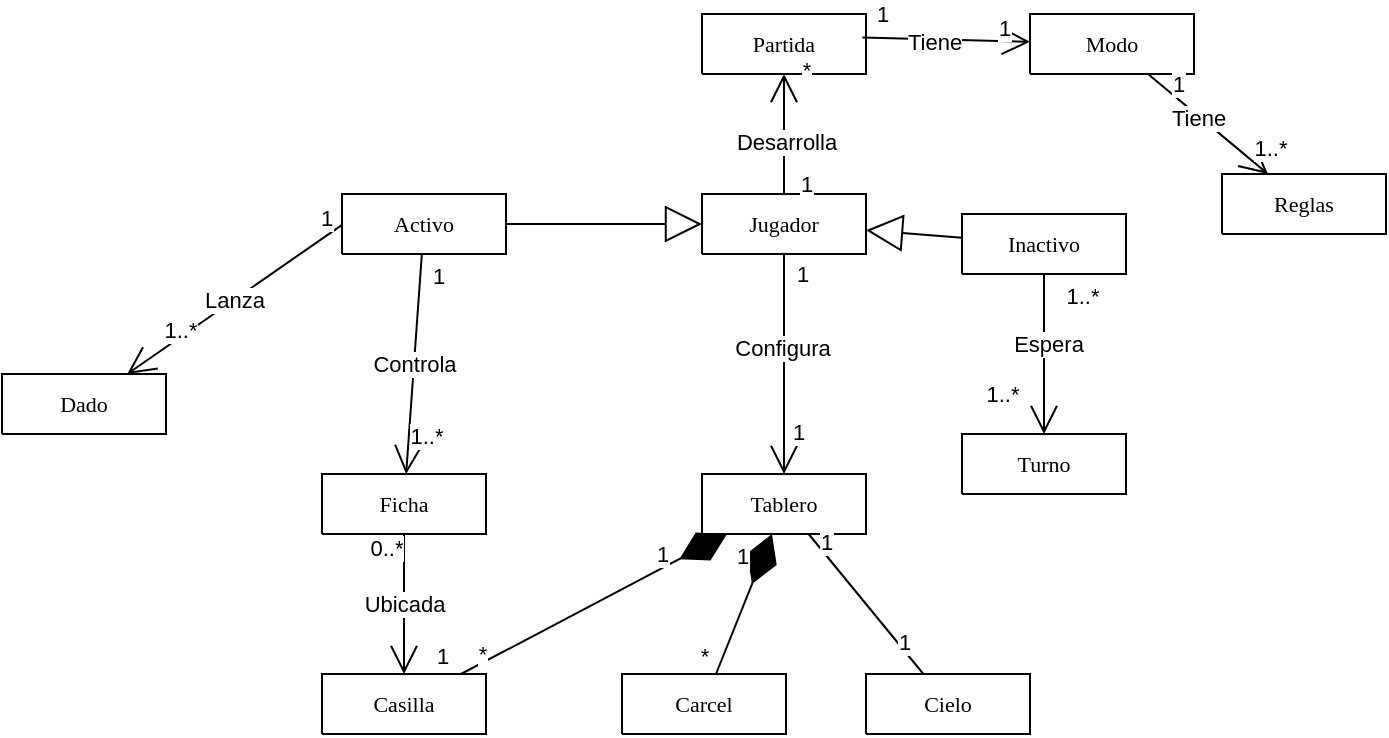 <mxfile version="21.3.8" type="github">
  <diagram id="XMwrWmoNUrTni26uysBv" name="Página-1">
    <mxGraphModel dx="1644" dy="1641" grid="1" gridSize="10" guides="1" tooltips="1" connect="1" arrows="1" fold="1" page="1" pageScale="1" pageWidth="827" pageHeight="1169" background="none" math="0" shadow="0">
      <root>
        <mxCell id="0" />
        <mxCell id="1" parent="0" />
        <mxCell id="9IX5NWJ7heMDqvXkrwjq-1" value="&lt;font style=&quot;font-size:11px;font-family:Calibri;color:#000000;direction:ltr;letter-spacing:0px;line-height:120%;opacity:1&quot;&gt;Turno&lt;br&gt;&lt;/font&gt;" style="verticalAlign=middle;align=center;vsdxID=7;fillColor=#FFFFFF;gradientColor=none;shape=stencil(nZBLDoAgDERP0z3SIyjew0SURgSD+Lu9kMZoXLhwN9O+tukAlrNpJg1SzDH4QW/URgNYgZTkjA4UkwJUgGXng+6DX1zLfmoymdXo17xh5zmRJ6Q42BWCfc2oJfdAr+Yv+AP9Cb7OJ3H/2JG1HNGz/84klThPVCc=);strokeColor=#000000;spacingTop=-1;spacingBottom=-1;spacingLeft=-1;spacingRight=-1;labelBackgroundColor=none;rounded=0;html=1;whiteSpace=wrap;" parent="1" vertex="1">
          <mxGeometry x="-290" y="-610" width="82" height="30" as="geometry" />
        </mxCell>
        <mxCell id="9IX5NWJ7heMDqvXkrwjq-2" value="&lt;font style=&quot;font-size:11px;font-family:Calibri;color:#000000;direction:ltr;letter-spacing:0px;line-height:120%;opacity:1&quot;&gt;Ficha&lt;br&gt;&lt;/font&gt;" style="verticalAlign=middle;align=center;vsdxID=7;fillColor=#FFFFFF;gradientColor=none;shape=stencil(nZBLDoAgDERP0z3SIyjew0SURgSD+Lu9kMZoXLhwN9O+tukAlrNpJg1SzDH4QW/URgNYgZTkjA4UkwJUgGXng+6DX1zLfmoymdXo17xh5zmRJ6Q42BWCfc2oJfdAr+Yv+AP9Cb7OJ3H/2JG1HNGz/84klThPVCc=);strokeColor=#000000;spacingTop=-1;spacingBottom=-1;spacingLeft=-1;spacingRight=-1;labelBackgroundColor=none;rounded=0;html=1;whiteSpace=wrap;" parent="1" vertex="1">
          <mxGeometry x="-610" y="-590" width="82" height="30" as="geometry" />
        </mxCell>
        <mxCell id="9IX5NWJ7heMDqvXkrwjq-3" value="&lt;font style=&quot;font-size:11px;font-family:Calibri;color:#000000;direction:ltr;letter-spacing:0px;line-height:120%;opacity:1&quot;&gt;Dado&lt;br&gt;&lt;/font&gt;" style="verticalAlign=middle;align=center;vsdxID=7;fillColor=#FFFFFF;gradientColor=none;shape=stencil(nZBLDoAgDERP0z3SIyjew0SURgSD+Lu9kMZoXLhwN9O+tukAlrNpJg1SzDH4QW/URgNYgZTkjA4UkwJUgGXng+6DX1zLfmoymdXo17xh5zmRJ6Q42BWCfc2oJfdAr+Yv+AP9Cb7OJ3H/2JG1HNGz/84klThPVCc=);strokeColor=#000000;spacingTop=-1;spacingBottom=-1;spacingLeft=-1;spacingRight=-1;labelBackgroundColor=none;rounded=0;html=1;whiteSpace=wrap;" parent="1" vertex="1">
          <mxGeometry x="-770" y="-640" width="82" height="30" as="geometry" />
        </mxCell>
        <mxCell id="9IX5NWJ7heMDqvXkrwjq-4" value="&lt;font style=&quot;font-size:11px;font-family:Calibri;color:#000000;direction:ltr;letter-spacing:0px;line-height:120%;opacity:1&quot;&gt;Tablero&lt;br&gt;&lt;/font&gt;" style="verticalAlign=middle;align=center;vsdxID=7;fillColor=#FFFFFF;gradientColor=none;shape=stencil(nZBLDoAgDERP0z3SIyjew0SURgSD+Lu9kMZoXLhwN9O+tukAlrNpJg1SzDH4QW/URgNYgZTkjA4UkwJUgGXng+6DX1zLfmoymdXo17xh5zmRJ6Q42BWCfc2oJfdAr+Yv+AP9Cb7OJ3H/2JG1HNGz/84klThPVCc=);strokeColor=#000000;spacingTop=-1;spacingBottom=-1;spacingLeft=-1;spacingRight=-1;labelBackgroundColor=none;rounded=0;html=1;whiteSpace=wrap;" parent="1" vertex="1">
          <mxGeometry x="-420" y="-590" width="82" height="30" as="geometry" />
        </mxCell>
        <mxCell id="9IX5NWJ7heMDqvXkrwjq-5" value="&lt;font style=&quot;font-size:11px;font-family:Calibri;color:#000000;direction:ltr;letter-spacing:0px;line-height:120%;opacity:1&quot;&gt;Jugador&lt;br&gt;&lt;/font&gt;" style="verticalAlign=middle;align=center;vsdxID=7;fillColor=#FFFFFF;gradientColor=none;shape=stencil(nZBLDoAgDERP0z3SIyjew0SURgSD+Lu9kMZoXLhwN9O+tukAlrNpJg1SzDH4QW/URgNYgZTkjA4UkwJUgGXng+6DX1zLfmoymdXo17xh5zmRJ6Q42BWCfc2oJfdAr+Yv+AP9Cb7OJ3H/2JG1HNGz/84klThPVCc=);strokeColor=#000000;spacingTop=-1;spacingBottom=-1;spacingLeft=-1;spacingRight=-1;labelBackgroundColor=none;rounded=0;html=1;whiteSpace=wrap;" parent="1" vertex="1">
          <mxGeometry x="-420" y="-730" width="82" height="30" as="geometry" />
        </mxCell>
        <mxCell id="9IX5NWJ7heMDqvXkrwjq-6" value="" style="endArrow=block;endSize=16;endFill=0;html=1;rounded=0;" parent="1" source="9IX5NWJ7heMDqvXkrwjq-9" target="9IX5NWJ7heMDqvXkrwjq-5" edge="1">
          <mxGeometry width="160" relative="1" as="geometry">
            <mxPoint x="-510" y="-760" as="sourcePoint" />
            <mxPoint x="-400" y="-710" as="targetPoint" />
          </mxGeometry>
        </mxCell>
        <mxCell id="9IX5NWJ7heMDqvXkrwjq-7" value="" style="endArrow=block;endSize=16;endFill=0;html=1;rounded=0;" parent="1" source="9IX5NWJ7heMDqvXkrwjq-8" target="9IX5NWJ7heMDqvXkrwjq-5" edge="1">
          <mxGeometry width="160" relative="1" as="geometry">
            <mxPoint x="-520" y="-700" as="sourcePoint" />
            <mxPoint x="-400" y="-690" as="targetPoint" />
          </mxGeometry>
        </mxCell>
        <mxCell id="9IX5NWJ7heMDqvXkrwjq-8" value="&lt;font style=&quot;font-size:11px;font-family:Calibri;color:#000000;direction:ltr;letter-spacing:0px;line-height:120%;opacity:1&quot;&gt;Activo&lt;br&gt;&lt;/font&gt;" style="verticalAlign=middle;align=center;vsdxID=7;fillColor=#FFFFFF;gradientColor=none;shape=stencil(nZBLDoAgDERP0z3SIyjew0SURgSD+Lu9kMZoXLhwN9O+tukAlrNpJg1SzDH4QW/URgNYgZTkjA4UkwJUgGXng+6DX1zLfmoymdXo17xh5zmRJ6Q42BWCfc2oJfdAr+Yv+AP9Cb7OJ3H/2JG1HNGz/84klThPVCc=);strokeColor=#000000;spacingTop=-1;spacingBottom=-1;spacingLeft=-1;spacingRight=-1;labelBackgroundColor=none;rounded=0;html=1;whiteSpace=wrap;" parent="1" vertex="1">
          <mxGeometry x="-600" y="-730" width="82" height="30" as="geometry" />
        </mxCell>
        <mxCell id="9IX5NWJ7heMDqvXkrwjq-9" value="&lt;font style=&quot;font-size:11px;font-family:Calibri;color:#000000;direction:ltr;letter-spacing:0px;line-height:120%;opacity:1&quot;&gt;Inactivo&lt;br&gt;&lt;/font&gt;" style="verticalAlign=middle;align=center;vsdxID=7;fillColor=#FFFFFF;gradientColor=none;shape=stencil(nZBLDoAgDERP0z3SIyjew0SURgSD+Lu9kMZoXLhwN9O+tukAlrNpJg1SzDH4QW/URgNYgZTkjA4UkwJUgGXng+6DX1zLfmoymdXo17xh5zmRJ6Q42BWCfc2oJfdAr+Yv+AP9Cb7OJ3H/2JG1HNGz/84klThPVCc=);strokeColor=#000000;spacingTop=-1;spacingBottom=-1;spacingLeft=-1;spacingRight=-1;labelBackgroundColor=none;rounded=0;html=1;whiteSpace=wrap;" parent="1" vertex="1">
          <mxGeometry x="-290" y="-720" width="82" height="30" as="geometry" />
        </mxCell>
        <mxCell id="9IX5NWJ7heMDqvXkrwjq-10" value="" style="endArrow=diamondThin;endFill=1;endSize=24;html=1;rounded=0;" parent="1" source="9IX5NWJ7heMDqvXkrwjq-13" target="9IX5NWJ7heMDqvXkrwjq-4" edge="1">
          <mxGeometry width="160" relative="1" as="geometry">
            <mxPoint x="-560" y="-540" as="sourcePoint" />
            <mxPoint x="-450" y="-520" as="targetPoint" />
          </mxGeometry>
        </mxCell>
        <mxCell id="9IX5NWJ7heMDqvXkrwjq-11" value="1" style="edgeLabel;html=1;align=center;verticalAlign=middle;resizable=0;points=[];" parent="9IX5NWJ7heMDqvXkrwjq-10" connectable="0" vertex="1">
          <mxGeometry x="0.664" y="2" relative="1" as="geometry">
            <mxPoint x="-9" as="offset" />
          </mxGeometry>
        </mxCell>
        <mxCell id="9IX5NWJ7heMDqvXkrwjq-12" value="*" style="edgeLabel;html=1;align=center;verticalAlign=middle;resizable=0;points=[];" parent="9IX5NWJ7heMDqvXkrwjq-10" connectable="0" vertex="1">
          <mxGeometry x="-0.679" y="2" relative="1" as="geometry">
            <mxPoint x="-10" y="3" as="offset" />
          </mxGeometry>
        </mxCell>
        <mxCell id="9IX5NWJ7heMDqvXkrwjq-13" value="&lt;font style=&quot;font-size:11px;font-family:Calibri;color:#000000;direction:ltr;letter-spacing:0px;line-height:120%;opacity:1&quot;&gt;Casilla&lt;br&gt;&lt;/font&gt;" style="verticalAlign=middle;align=center;vsdxID=7;fillColor=#FFFFFF;gradientColor=none;shape=stencil(nZBLDoAgDERP0z3SIyjew0SURgSD+Lu9kMZoXLhwN9O+tukAlrNpJg1SzDH4QW/URgNYgZTkjA4UkwJUgGXng+6DX1zLfmoymdXo17xh5zmRJ6Q42BWCfc2oJfdAr+Yv+AP9Cb7OJ3H/2JG1HNGz/84klThPVCc=);strokeColor=#000000;spacingTop=-1;spacingBottom=-1;spacingLeft=-1;spacingRight=-1;labelBackgroundColor=none;rounded=0;html=1;whiteSpace=wrap;" parent="1" vertex="1">
          <mxGeometry x="-610" y="-490" width="82" height="30" as="geometry" />
        </mxCell>
        <mxCell id="9IX5NWJ7heMDqvXkrwjq-14" value="Controla" style="endArrow=open;endFill=1;endSize=12;html=1;rounded=0;" parent="1" source="9IX5NWJ7heMDqvXkrwjq-8" target="9IX5NWJ7heMDqvXkrwjq-2" edge="1">
          <mxGeometry width="160" relative="1" as="geometry">
            <mxPoint x="-340" y="-650" as="sourcePoint" />
            <mxPoint x="-180" y="-650" as="targetPoint" />
          </mxGeometry>
        </mxCell>
        <mxCell id="9IX5NWJ7heMDqvXkrwjq-15" value="1..*" style="edgeLabel;html=1;align=center;verticalAlign=middle;resizable=0;points=[];" parent="9IX5NWJ7heMDqvXkrwjq-14" connectable="0" vertex="1">
          <mxGeometry x="0.775" y="3" relative="1" as="geometry">
            <mxPoint x="6" y="-7" as="offset" />
          </mxGeometry>
        </mxCell>
        <mxCell id="9IX5NWJ7heMDqvXkrwjq-16" value="1" style="edgeLabel;html=1;align=center;verticalAlign=middle;resizable=0;points=[];" parent="9IX5NWJ7heMDqvXkrwjq-14" connectable="0" vertex="1">
          <mxGeometry x="-0.811" relative="1" as="geometry">
            <mxPoint x="9" as="offset" />
          </mxGeometry>
        </mxCell>
        <mxCell id="9IX5NWJ7heMDqvXkrwjq-17" value="Ubicada" style="endArrow=open;endFill=1;endSize=12;html=1;rounded=0;" parent="1" source="9IX5NWJ7heMDqvXkrwjq-2" target="9IX5NWJ7heMDqvXkrwjq-13" edge="1">
          <mxGeometry width="160" relative="1" as="geometry">
            <mxPoint x="-390" y="-555" as="sourcePoint" />
            <mxPoint x="-390" y="-475" as="targetPoint" />
            <mxPoint as="offset" />
          </mxGeometry>
        </mxCell>
        <mxCell id="9IX5NWJ7heMDqvXkrwjq-18" value="1" style="edgeLabel;html=1;align=center;verticalAlign=middle;resizable=0;points=[];" parent="9IX5NWJ7heMDqvXkrwjq-17" connectable="0" vertex="1">
          <mxGeometry x="0.775" y="3" relative="1" as="geometry">
            <mxPoint x="16" y="-1" as="offset" />
          </mxGeometry>
        </mxCell>
        <mxCell id="9IX5NWJ7heMDqvXkrwjq-19" value="0..*" style="edgeLabel;html=1;align=center;verticalAlign=middle;resizable=0;points=[];" parent="9IX5NWJ7heMDqvXkrwjq-17" connectable="0" vertex="1">
          <mxGeometry x="-0.811" relative="1" as="geometry">
            <mxPoint x="-9" as="offset" />
          </mxGeometry>
        </mxCell>
        <mxCell id="9IX5NWJ7heMDqvXkrwjq-20" value="" style="endArrow=open;endFill=1;endSize=12;html=1;rounded=0;" parent="1" source="9IX5NWJ7heMDqvXkrwjq-9" target="9IX5NWJ7heMDqvXkrwjq-1" edge="1">
          <mxGeometry width="160" relative="1" as="geometry">
            <mxPoint x="-528" y="-805" as="sourcePoint" />
            <mxPoint x="-368" y="-805" as="targetPoint" />
          </mxGeometry>
        </mxCell>
        <mxCell id="9IX5NWJ7heMDqvXkrwjq-21" value="Espera" style="edgeLabel;html=1;align=center;verticalAlign=middle;resizable=0;points=[];" parent="9IX5NWJ7heMDqvXkrwjq-20" connectable="0" vertex="1">
          <mxGeometry x="-0.121" y="2" relative="1" as="geometry">
            <mxPoint as="offset" />
          </mxGeometry>
        </mxCell>
        <mxCell id="9IX5NWJ7heMDqvXkrwjq-22" value="1..*" style="edgeLabel;html=1;align=center;verticalAlign=middle;resizable=0;points=[];" parent="9IX5NWJ7heMDqvXkrwjq-20" connectable="0" vertex="1">
          <mxGeometry x="0.799" y="-1" relative="1" as="geometry">
            <mxPoint x="-20" y="-12" as="offset" />
          </mxGeometry>
        </mxCell>
        <mxCell id="9IX5NWJ7heMDqvXkrwjq-23" value="1..*" style="edgeLabel;html=1;align=center;verticalAlign=middle;resizable=0;points=[];" parent="9IX5NWJ7heMDqvXkrwjq-20" connectable="0" vertex="1">
          <mxGeometry x="-0.939" y="1" relative="1" as="geometry">
            <mxPoint x="18" y="8" as="offset" />
          </mxGeometry>
        </mxCell>
        <mxCell id="9IX5NWJ7heMDqvXkrwjq-24" value="Lanza" style="endArrow=open;endFill=1;endSize=12;html=1;rounded=0;exitX=-0.002;exitY=0.519;exitDx=0;exitDy=0;exitPerimeter=0;" parent="1" source="9IX5NWJ7heMDqvXkrwjq-8" target="9IX5NWJ7heMDqvXkrwjq-3" edge="1">
          <mxGeometry x="0.002" width="160" relative="1" as="geometry">
            <mxPoint x="-640" y="-690" as="sourcePoint" />
            <mxPoint x="-640" y="-610" as="targetPoint" />
            <mxPoint as="offset" />
          </mxGeometry>
        </mxCell>
        <mxCell id="9IX5NWJ7heMDqvXkrwjq-25" value="1..*" style="edgeLabel;html=1;align=center;verticalAlign=middle;resizable=0;points=[];" parent="9IX5NWJ7heMDqvXkrwjq-24" connectable="0" vertex="1">
          <mxGeometry x="0.775" y="3" relative="1" as="geometry">
            <mxPoint x="12" y="-16" as="offset" />
          </mxGeometry>
        </mxCell>
        <mxCell id="9IX5NWJ7heMDqvXkrwjq-26" value="1" style="edgeLabel;html=1;align=center;verticalAlign=middle;resizable=0;points=[];" parent="9IX5NWJ7heMDqvXkrwjq-24" connectable="0" vertex="1">
          <mxGeometry x="-0.811" relative="1" as="geometry">
            <mxPoint x="2" y="-11" as="offset" />
          </mxGeometry>
        </mxCell>
        <mxCell id="9IX5NWJ7heMDqvXkrwjq-27" value="" style="endArrow=open;endFill=1;endSize=12;html=1;rounded=0;" parent="1" source="9IX5NWJ7heMDqvXkrwjq-5" target="9IX5NWJ7heMDqvXkrwjq-4" edge="1">
          <mxGeometry width="160" relative="1" as="geometry">
            <mxPoint x="-349" y="-710" as="sourcePoint" />
            <mxPoint x="-349" y="-550" as="targetPoint" />
          </mxGeometry>
        </mxCell>
        <mxCell id="9IX5NWJ7heMDqvXkrwjq-28" value="1" style="edgeLabel;html=1;align=center;verticalAlign=middle;resizable=0;points=[];" parent="9IX5NWJ7heMDqvXkrwjq-27" connectable="0" vertex="1">
          <mxGeometry x="-0.815" y="-1" relative="1" as="geometry">
            <mxPoint x="10" as="offset" />
          </mxGeometry>
        </mxCell>
        <mxCell id="9IX5NWJ7heMDqvXkrwjq-29" value="1" style="edgeLabel;html=1;align=center;verticalAlign=middle;resizable=0;points=[];" parent="9IX5NWJ7heMDqvXkrwjq-27" connectable="0" vertex="1">
          <mxGeometry x="0.775" y="-2" relative="1" as="geometry">
            <mxPoint x="9" y="-9" as="offset" />
          </mxGeometry>
        </mxCell>
        <mxCell id="9IX5NWJ7heMDqvXkrwjq-30" value="Configura" style="edgeLabel;html=1;align=center;verticalAlign=middle;resizable=0;points=[];" parent="9IX5NWJ7heMDqvXkrwjq-27" connectable="0" vertex="1">
          <mxGeometry x="-0.141" y="-1" relative="1" as="geometry">
            <mxPoint as="offset" />
          </mxGeometry>
        </mxCell>
        <mxCell id="9IX5NWJ7heMDqvXkrwjq-31" value="&lt;font style=&quot;font-size:11px;font-family:Calibri;color:#000000;direction:ltr;letter-spacing:0px;line-height:120%;opacity:1&quot;&gt;Cielo&lt;br&gt;&lt;/font&gt;" style="verticalAlign=middle;align=center;vsdxID=7;fillColor=#FFFFFF;gradientColor=none;shape=stencil(nZBLDoAgDERP0z3SIyjew0SURgSD+Lu9kMZoXLhwN9O+tukAlrNpJg1SzDH4QW/URgNYgZTkjA4UkwJUgGXng+6DX1zLfmoymdXo17xh5zmRJ6Q42BWCfc2oJfdAr+Yv+AP9Cb7OJ3H/2JG1HNGz/84klThPVCc=);strokeColor=#000000;spacingTop=-1;spacingBottom=-1;spacingLeft=-1;spacingRight=-1;labelBackgroundColor=none;rounded=0;html=1;whiteSpace=wrap;" parent="1" vertex="1">
          <mxGeometry x="-338" y="-490" width="82" height="30" as="geometry" />
        </mxCell>
        <mxCell id="9IX5NWJ7heMDqvXkrwjq-32" value="&lt;font style=&quot;font-size:11px;font-family:Calibri;color:#000000;direction:ltr;letter-spacing:0px;line-height:120%;opacity:1&quot;&gt;Carcel&lt;br&gt;&lt;/font&gt;" style="verticalAlign=middle;align=center;vsdxID=7;fillColor=#FFFFFF;gradientColor=none;shape=stencil(nZBLDoAgDERP0z3SIyjew0SURgSD+Lu9kMZoXLhwN9O+tukAlrNpJg1SzDH4QW/URgNYgZTkjA4UkwJUgGXng+6DX1zLfmoymdXo17xh5zmRJ6Q42BWCfc2oJfdAr+Yv+AP9Cb7OJ3H/2JG1HNGz/84klThPVCc=);strokeColor=#000000;spacingTop=-1;spacingBottom=-1;spacingLeft=-1;spacingRight=-1;labelBackgroundColor=none;rounded=0;html=1;whiteSpace=wrap;" parent="1" vertex="1">
          <mxGeometry x="-460" y="-490" width="82" height="30" as="geometry" />
        </mxCell>
        <mxCell id="9IX5NWJ7heMDqvXkrwjq-33" value="" style="endArrow=diamondThin;endFill=1;endSize=24;html=1;rounded=0;" parent="1" source="9IX5NWJ7heMDqvXkrwjq-32" target="9IX5NWJ7heMDqvXkrwjq-4" edge="1">
          <mxGeometry width="160" relative="1" as="geometry">
            <mxPoint x="-420" y="-480" as="sourcePoint" />
            <mxPoint x="-378" y="-550" as="targetPoint" />
          </mxGeometry>
        </mxCell>
        <mxCell id="9IX5NWJ7heMDqvXkrwjq-34" value="1" style="edgeLabel;html=1;align=center;verticalAlign=middle;resizable=0;points=[];" parent="9IX5NWJ7heMDqvXkrwjq-33" connectable="0" vertex="1">
          <mxGeometry x="0.664" y="2" relative="1" as="geometry">
            <mxPoint x="-9" as="offset" />
          </mxGeometry>
        </mxCell>
        <mxCell id="9IX5NWJ7heMDqvXkrwjq-35" value="*" style="edgeLabel;html=1;align=center;verticalAlign=middle;resizable=0;points=[];" parent="9IX5NWJ7heMDqvXkrwjq-33" connectable="0" vertex="1">
          <mxGeometry x="-0.679" y="2" relative="1" as="geometry">
            <mxPoint x="-9" y="3" as="offset" />
          </mxGeometry>
        </mxCell>
        <mxCell id="9IX5NWJ7heMDqvXkrwjq-36" value="" style="endArrow=none;html=1;rounded=0;" parent="1" source="9IX5NWJ7heMDqvXkrwjq-4" target="9IX5NWJ7heMDqvXkrwjq-31" edge="1">
          <mxGeometry relative="1" as="geometry">
            <mxPoint x="-338" y="-575" as="sourcePoint" />
            <mxPoint x="-260" y="-520" as="targetPoint" />
          </mxGeometry>
        </mxCell>
        <mxCell id="9IX5NWJ7heMDqvXkrwjq-37" value="1" style="edgeLabel;html=1;align=center;verticalAlign=middle;resizable=0;points=[];" parent="9IX5NWJ7heMDqvXkrwjq-36" connectable="0" vertex="1">
          <mxGeometry x="-0.757" y="2" relative="1" as="geometry">
            <mxPoint y="-3" as="offset" />
          </mxGeometry>
        </mxCell>
        <mxCell id="9IX5NWJ7heMDqvXkrwjq-38" value="1" style="edgeLabel;html=1;align=center;verticalAlign=middle;resizable=0;points=[];" parent="9IX5NWJ7heMDqvXkrwjq-36" connectable="0" vertex="1">
          <mxGeometry x="0.683" y="-1" relative="1" as="geometry">
            <mxPoint y="-6" as="offset" />
          </mxGeometry>
        </mxCell>
        <mxCell id="9IX5NWJ7heMDqvXkrwjq-42" value="&lt;font style=&quot;font-size:11px;font-family:Calibri;color:#000000;direction:ltr;letter-spacing:0px;line-height:120%;opacity:1&quot;&gt;Partida&lt;br&gt;&lt;/font&gt;" style="verticalAlign=middle;align=center;vsdxID=7;fillColor=#FFFFFF;gradientColor=none;shape=stencil(nZBLDoAgDERP0z3SIyjew0SURgSD+Lu9kMZoXLhwN9O+tukAlrNpJg1SzDH4QW/URgNYgZTkjA4UkwJUgGXng+6DX1zLfmoymdXo17xh5zmRJ6Q42BWCfc2oJfdAr+Yv+AP9Cb7OJ3H/2JG1HNGz/84klThPVCc=);strokeColor=#000000;spacingTop=-1;spacingBottom=-1;spacingLeft=-1;spacingRight=-1;labelBackgroundColor=none;rounded=0;html=1;whiteSpace=wrap;" parent="1" vertex="1">
          <mxGeometry x="-420" y="-820" width="82" height="30" as="geometry" />
        </mxCell>
        <mxCell id="9IX5NWJ7heMDqvXkrwjq-43" value="" style="endArrow=open;endFill=1;endSize=12;html=1;rounded=0;" parent="1" source="9IX5NWJ7heMDqvXkrwjq-5" target="9IX5NWJ7heMDqvXkrwjq-42" edge="1">
          <mxGeometry width="160" relative="1" as="geometry">
            <mxPoint x="-369" y="-680" as="sourcePoint" />
            <mxPoint x="-369" y="-580" as="targetPoint" />
          </mxGeometry>
        </mxCell>
        <mxCell id="9IX5NWJ7heMDqvXkrwjq-44" value="1" style="edgeLabel;html=1;align=center;verticalAlign=middle;resizable=0;points=[];" parent="9IX5NWJ7heMDqvXkrwjq-43" connectable="0" vertex="1">
          <mxGeometry x="-0.815" y="-1" relative="1" as="geometry">
            <mxPoint x="10" as="offset" />
          </mxGeometry>
        </mxCell>
        <mxCell id="9IX5NWJ7heMDqvXkrwjq-45" value="*" style="edgeLabel;html=1;align=center;verticalAlign=middle;resizable=0;points=[];" parent="9IX5NWJ7heMDqvXkrwjq-43" connectable="0" vertex="1">
          <mxGeometry x="0.775" y="-2" relative="1" as="geometry">
            <mxPoint x="9" y="-9" as="offset" />
          </mxGeometry>
        </mxCell>
        <mxCell id="9IX5NWJ7heMDqvXkrwjq-46" value="Desarrolla" style="edgeLabel;html=1;align=center;verticalAlign=middle;resizable=0;points=[];" parent="9IX5NWJ7heMDqvXkrwjq-43" connectable="0" vertex="1">
          <mxGeometry x="-0.141" y="-1" relative="1" as="geometry">
            <mxPoint as="offset" />
          </mxGeometry>
        </mxCell>
        <mxCell id="9IX5NWJ7heMDqvXkrwjq-47" value="&lt;font style=&quot;font-size:11px;font-family:Calibri;color:#000000;direction:ltr;letter-spacing:0px;line-height:120%;opacity:1&quot;&gt;Modo&lt;br&gt;&lt;/font&gt;" style="verticalAlign=middle;align=center;vsdxID=7;fillColor=#FFFFFF;gradientColor=none;shape=stencil(nZBLDoAgDERP0z3SIyjew0SURgSD+Lu9kMZoXLhwN9O+tukAlrNpJg1SzDH4QW/URgNYgZTkjA4UkwJUgGXng+6DX1zLfmoymdXo17xh5zmRJ6Q42BWCfc2oJfdAr+Yv+AP9Cb7OJ3H/2JG1HNGz/84klThPVCc=);strokeColor=#000000;spacingTop=-1;spacingBottom=-1;spacingLeft=-1;spacingRight=-1;labelBackgroundColor=none;rounded=0;html=1;whiteSpace=wrap;" parent="1" vertex="1">
          <mxGeometry x="-256" y="-820" width="82" height="30" as="geometry" />
        </mxCell>
        <mxCell id="9IX5NWJ7heMDqvXkrwjq-48" value="" style="endArrow=open;endFill=1;endSize=12;html=1;rounded=0;exitX=0.978;exitY=0.392;exitDx=0;exitDy=0;exitPerimeter=0;" parent="1" source="9IX5NWJ7heMDqvXkrwjq-42" target="9IX5NWJ7heMDqvXkrwjq-47" edge="1">
          <mxGeometry width="160" relative="1" as="geometry">
            <mxPoint x="-384" y="-710" as="sourcePoint" />
            <mxPoint x="-436" y="-760" as="targetPoint" />
          </mxGeometry>
        </mxCell>
        <mxCell id="9IX5NWJ7heMDqvXkrwjq-49" value="1" style="edgeLabel;html=1;align=center;verticalAlign=middle;resizable=0;points=[];" parent="9IX5NWJ7heMDqvXkrwjq-48" connectable="0" vertex="1">
          <mxGeometry x="-0.815" y="-1" relative="1" as="geometry">
            <mxPoint x="2" y="-13" as="offset" />
          </mxGeometry>
        </mxCell>
        <mxCell id="9IX5NWJ7heMDqvXkrwjq-50" value="1" style="edgeLabel;html=1;align=center;verticalAlign=middle;resizable=0;points=[];" parent="9IX5NWJ7heMDqvXkrwjq-48" connectable="0" vertex="1">
          <mxGeometry x="0.775" y="-2" relative="1" as="geometry">
            <mxPoint x="-4" y="-9" as="offset" />
          </mxGeometry>
        </mxCell>
        <mxCell id="9IX5NWJ7heMDqvXkrwjq-51" value="Tiene" style="edgeLabel;html=1;align=center;verticalAlign=middle;resizable=0;points=[];" parent="9IX5NWJ7heMDqvXkrwjq-48" connectable="0" vertex="1">
          <mxGeometry x="-0.141" y="-1" relative="1" as="geometry">
            <mxPoint as="offset" />
          </mxGeometry>
        </mxCell>
        <mxCell id="9IX5NWJ7heMDqvXkrwjq-52" value="&lt;font style=&quot;font-size:11px;font-family:Calibri;color:#000000;direction:ltr;letter-spacing:0px;line-height:120%;opacity:1&quot;&gt;Reglas&lt;br&gt;&lt;/font&gt;" style="verticalAlign=middle;align=center;vsdxID=7;fillColor=#FFFFFF;gradientColor=none;shape=stencil(nZBLDoAgDERP0z3SIyjew0SURgSD+Lu9kMZoXLhwN9O+tukAlrNpJg1SzDH4QW/URgNYgZTkjA4UkwJUgGXng+6DX1zLfmoymdXo17xh5zmRJ6Q42BWCfc2oJfdAr+Yv+AP9Cb7OJ3H/2JG1HNGz/84klThPVCc=);strokeColor=#000000;spacingTop=-1;spacingBottom=-1;spacingLeft=-1;spacingRight=-1;labelBackgroundColor=none;rounded=0;html=1;whiteSpace=wrap;" parent="1" vertex="1">
          <mxGeometry x="-160" y="-740" width="82" height="30" as="geometry" />
        </mxCell>
        <mxCell id="9IX5NWJ7heMDqvXkrwjq-53" value="" style="endArrow=open;endFill=1;endSize=12;html=1;rounded=0;" parent="1" source="9IX5NWJ7heMDqvXkrwjq-47" target="9IX5NWJ7heMDqvXkrwjq-52" edge="1">
          <mxGeometry width="160" relative="1" as="geometry">
            <mxPoint x="-330" y="-798" as="sourcePoint" />
            <mxPoint x="-246" y="-796" as="targetPoint" />
          </mxGeometry>
        </mxCell>
        <mxCell id="9IX5NWJ7heMDqvXkrwjq-54" value="1" style="edgeLabel;html=1;align=center;verticalAlign=middle;resizable=0;points=[];" parent="9IX5NWJ7heMDqvXkrwjq-53" connectable="0" vertex="1">
          <mxGeometry x="-0.815" y="-1" relative="1" as="geometry">
            <mxPoint x="10" as="offset" />
          </mxGeometry>
        </mxCell>
        <mxCell id="9IX5NWJ7heMDqvXkrwjq-55" value="1..*" style="edgeLabel;html=1;align=center;verticalAlign=middle;resizable=0;points=[];" parent="9IX5NWJ7heMDqvXkrwjq-53" connectable="0" vertex="1">
          <mxGeometry x="0.775" y="-2" relative="1" as="geometry">
            <mxPoint x="9" y="-9" as="offset" />
          </mxGeometry>
        </mxCell>
        <mxCell id="9IX5NWJ7heMDqvXkrwjq-56" value="Tiene" style="edgeLabel;html=1;align=center;verticalAlign=middle;resizable=0;points=[];" parent="9IX5NWJ7heMDqvXkrwjq-53" connectable="0" vertex="1">
          <mxGeometry x="-0.141" y="-1" relative="1" as="geometry">
            <mxPoint as="offset" />
          </mxGeometry>
        </mxCell>
      </root>
    </mxGraphModel>
  </diagram>
</mxfile>
